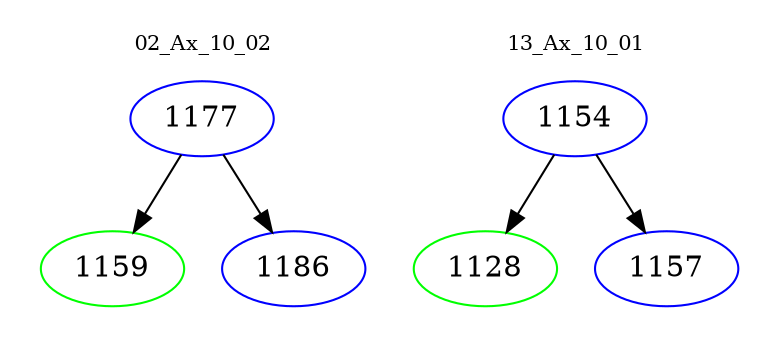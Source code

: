 digraph{
subgraph cluster_0 {
color = white
label = "02_Ax_10_02";
fontsize=10;
T0_1177 [label="1177", color="blue"]
T0_1177 -> T0_1159 [color="black"]
T0_1159 [label="1159", color="green"]
T0_1177 -> T0_1186 [color="black"]
T0_1186 [label="1186", color="blue"]
}
subgraph cluster_1 {
color = white
label = "13_Ax_10_01";
fontsize=10;
T1_1154 [label="1154", color="blue"]
T1_1154 -> T1_1128 [color="black"]
T1_1128 [label="1128", color="green"]
T1_1154 -> T1_1157 [color="black"]
T1_1157 [label="1157", color="blue"]
}
}
